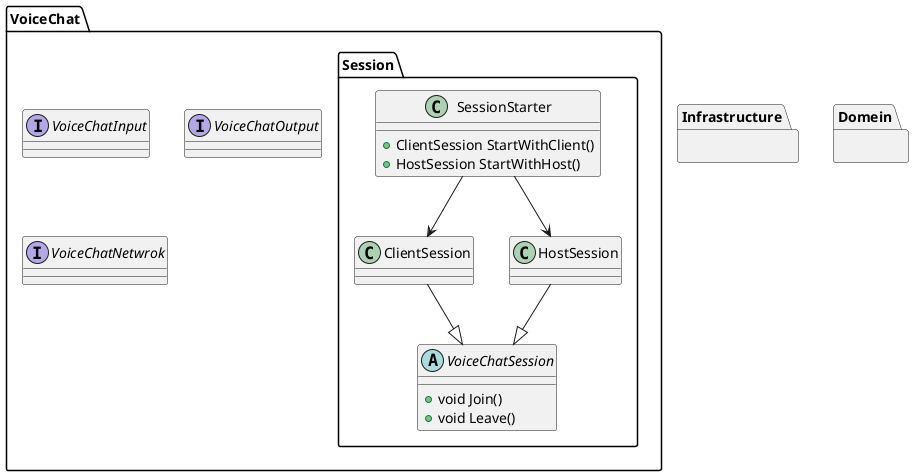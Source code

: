 @startuml
package Infrastructure{
}

package Domein{

}
package VoiceChat{
    package Session{
        abstract class VoiceChatSession{
            + void Join()
            + void Leave() 
        }
        class ClientSession{

        }
        ClientSession --|> VoiceChatSession
        class HostSession{

        }
        HostSession --|> VoiceChatSession
        class SessionStarter{
            + ClientSession StartWithClient()
            + HostSession StartWithHost() 
        }
        SessionStarter --> ClientSession
        SessionStarter --> HostSession
    }
    interface VoiceChatInput{

    }
    interface VoiceChatOutput{

    }
    interface VoiceChatNetwrok{

    }
}
@enduml